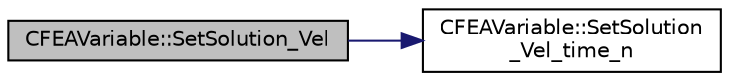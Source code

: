 digraph "CFEAVariable::SetSolution_Vel"
{
  edge [fontname="Helvetica",fontsize="10",labelfontname="Helvetica",labelfontsize="10"];
  node [fontname="Helvetica",fontsize="10",shape=record];
  rankdir="LR";
  Node146 [label="CFEAVariable::SetSolution_Vel",height=0.2,width=0.4,color="black", fillcolor="grey75", style="filled", fontcolor="black"];
  Node146 -> Node147 [color="midnightblue",fontsize="10",style="solid",fontname="Helvetica"];
  Node147 [label="CFEAVariable::SetSolution\l_Vel_time_n",height=0.2,width=0.4,color="black", fillcolor="white", style="filled",URL="$class_c_f_e_a_variable.html#ad6ad2580588958d2bbfd958d650c30e4",tooltip="Set the value of the velocity (Structural Analysis) at time n. "];
}
